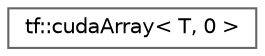 digraph "类继承关系图"
{
 // LATEX_PDF_SIZE
  bgcolor="transparent";
  edge [fontname=Helvetica,fontsize=10,labelfontname=Helvetica,labelfontsize=10];
  node [fontname=Helvetica,fontsize=10,shape=box,height=0.2,width=0.4];
  rankdir="LR";
  Node0 [id="Node000000",label="tf::cudaArray\< T, 0 \>",height=0.2,width=0.4,color="grey40", fillcolor="white", style="filled",URL="$structtf_1_1cuda_array_3_01_t_00_010_01_4.html",tooltip=" "];
}
